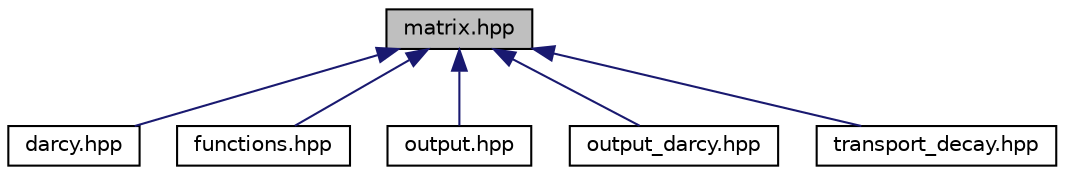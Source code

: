 digraph "matrix.hpp"
{
 // LATEX_PDF_SIZE
  edge [fontname="Helvetica",fontsize="10",labelfontname="Helvetica",labelfontsize="10"];
  node [fontname="Helvetica",fontsize="10",shape=record];
  Node1 [label="matrix.hpp",height=0.2,width=0.4,color="black", fillcolor="grey75", style="filled", fontcolor="black",tooltip="matrices representing the algebraic operators obtained from the discretization of differential equati..."];
  Node1 -> Node2 [dir="back",color="midnightblue",fontsize="10",style="solid"];
  Node2 [label="darcy.hpp",height=0.2,width=0.4,color="black", fillcolor="white", style="filled",URL="$darcy_8hpp_source.html",tooltip=" "];
  Node1 -> Node3 [dir="back",color="midnightblue",fontsize="10",style="solid"];
  Node3 [label="functions.hpp",height=0.2,width=0.4,color="black", fillcolor="white", style="filled",URL="$functions_8hpp_source.html",tooltip=" "];
  Node1 -> Node4 [dir="back",color="midnightblue",fontsize="10",style="solid"];
  Node4 [label="output.hpp",height=0.2,width=0.4,color="black", fillcolor="white", style="filled",URL="$output_8hpp_source.html",tooltip=" "];
  Node1 -> Node5 [dir="back",color="midnightblue",fontsize="10",style="solid"];
  Node5 [label="output_darcy.hpp",height=0.2,width=0.4,color="black", fillcolor="white", style="filled",URL="$output__darcy_8hpp_source.html",tooltip=" "];
  Node1 -> Node6 [dir="back",color="midnightblue",fontsize="10",style="solid"];
  Node6 [label="transport_decay.hpp",height=0.2,width=0.4,color="black", fillcolor="white", style="filled",URL="$transport__decay_8hpp_source.html",tooltip=" "];
}

